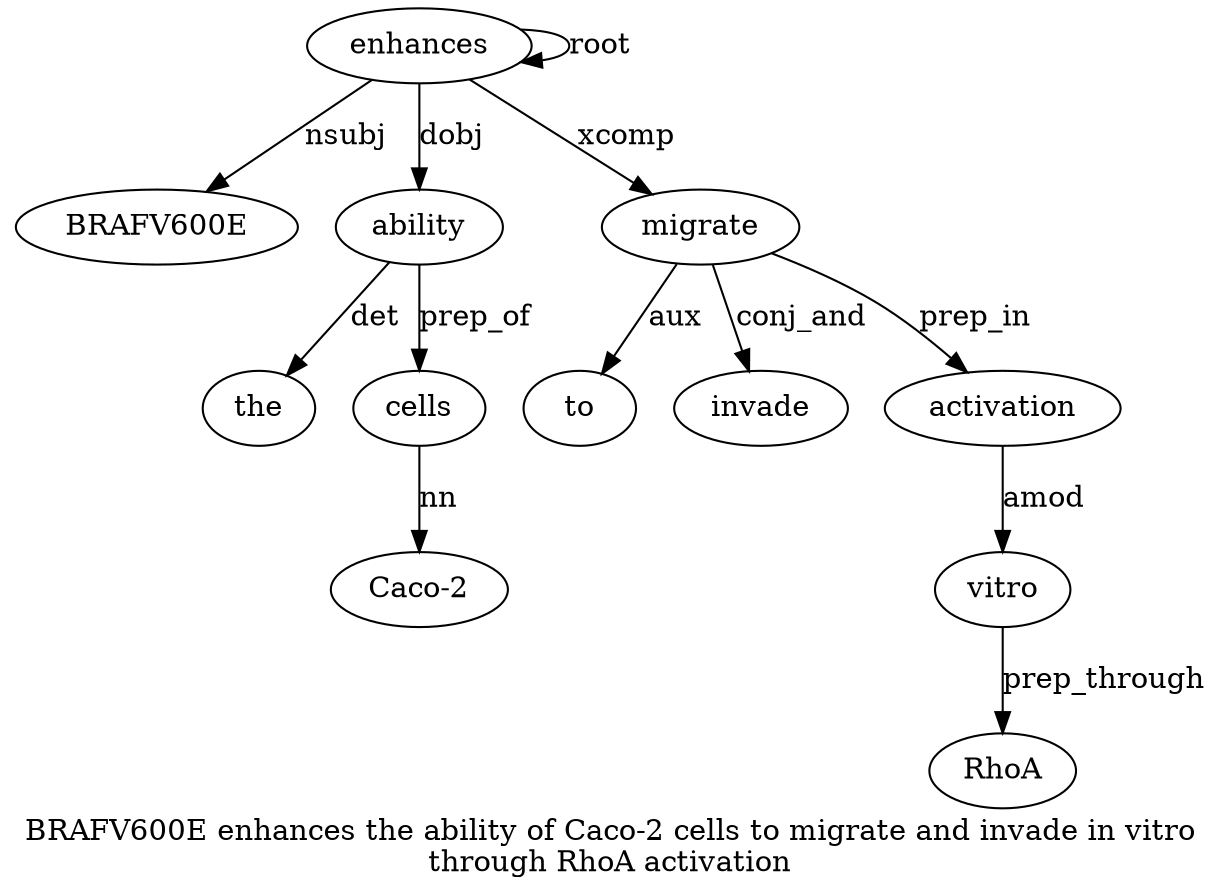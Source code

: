 digraph "BRAFV600E enhances the ability of Caco-2 cells to migrate and invade in vitro through RhoA activation" {
label="BRAFV600E enhances the ability of Caco-2 cells to migrate and invade in vitro
through RhoA activation";
enhances2 [style=filled, fillcolor=white, label=enhances];
BRAFV600E1 [style=filled, fillcolor=white, label=BRAFV600E];
enhances2 -> BRAFV600E1  [label=nsubj];
enhances2 -> enhances2  [label=root];
ability4 [style=filled, fillcolor=white, label=ability];
the3 [style=filled, fillcolor=white, label=the];
ability4 -> the3  [label=det];
enhances2 -> ability4  [label=dobj];
cells7 [style=filled, fillcolor=white, label=cells];
"Caco-26" [style=filled, fillcolor=white, label="Caco-2"];
cells7 -> "Caco-26"  [label=nn];
ability4 -> cells7  [label=prep_of];
migrate9 [style=filled, fillcolor=white, label=migrate];
to8 [style=filled, fillcolor=white, label=to];
migrate9 -> to8  [label=aux];
enhances2 -> migrate9  [label=xcomp];
invade11 [style=filled, fillcolor=white, label=invade];
migrate9 -> invade11  [label=conj_and];
activation16 [style=filled, fillcolor=white, label=activation];
vitro13 [style=filled, fillcolor=white, label=vitro];
activation16 -> vitro13  [label=amod];
RhoA15 [style=filled, fillcolor=white, label=RhoA];
vitro13 -> RhoA15  [label=prep_through];
migrate9 -> activation16  [label=prep_in];
}
